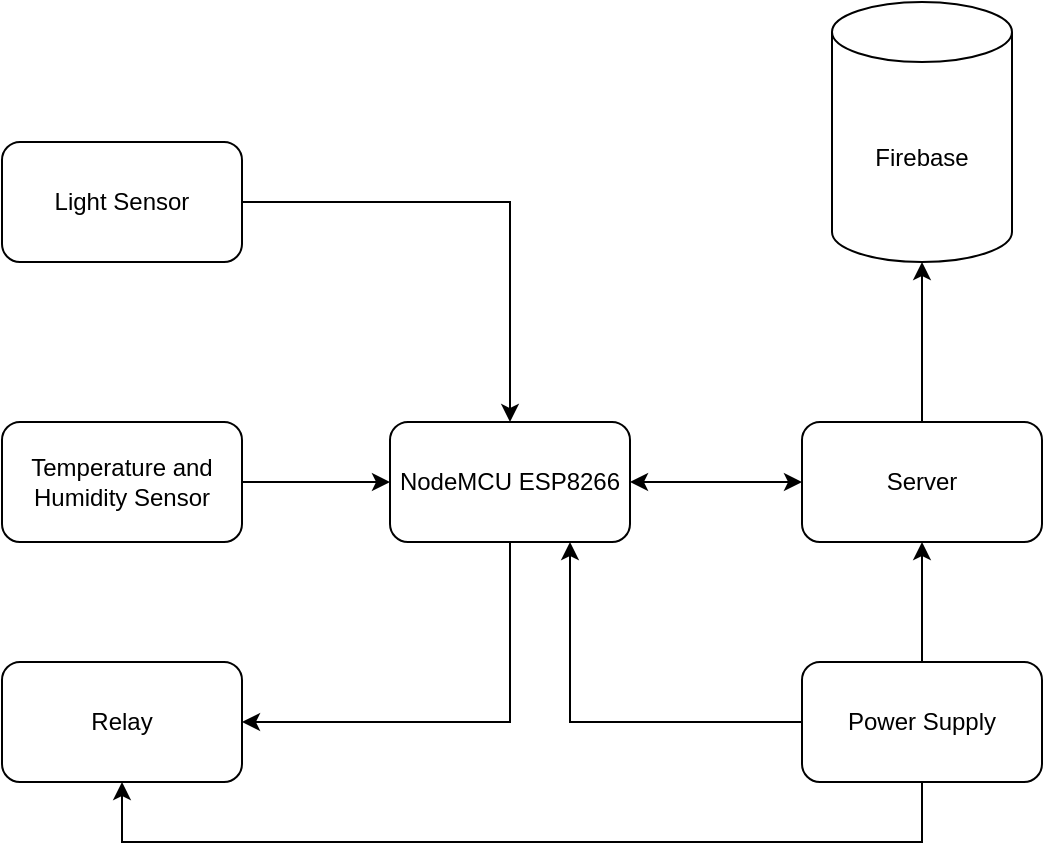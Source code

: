 <mxfile version="21.6.5" type="github">
  <diagram name="Trang-1" id="DMHt6Bj8uNAS2uQc6lcl">
    <mxGraphModel dx="1434" dy="788" grid="1" gridSize="10" guides="1" tooltips="1" connect="1" arrows="1" fold="1" page="1" pageScale="1" pageWidth="827" pageHeight="1169" math="0" shadow="0">
      <root>
        <mxCell id="0" />
        <mxCell id="1" parent="0" />
        <mxCell id="AXXRzCusAXLwxcy1-cfK-5" style="edgeStyle=orthogonalEdgeStyle;rounded=0;orthogonalLoop=1;jettySize=auto;html=1;entryX=0;entryY=0.5;entryDx=0;entryDy=0;startArrow=classic;startFill=1;exitX=1;exitY=0.5;exitDx=0;exitDy=0;" edge="1" parent="1" source="AXXRzCusAXLwxcy1-cfK-1" target="AXXRzCusAXLwxcy1-cfK-3">
          <mxGeometry relative="1" as="geometry">
            <mxPoint x="460" y="350" as="sourcePoint" />
            <mxPoint x="610" y="340" as="targetPoint" />
            <Array as="points" />
          </mxGeometry>
        </mxCell>
        <mxCell id="AXXRzCusAXLwxcy1-cfK-24" style="edgeStyle=orthogonalEdgeStyle;rounded=0;orthogonalLoop=1;jettySize=auto;html=1;entryX=1;entryY=0.5;entryDx=0;entryDy=0;" edge="1" parent="1" source="AXXRzCusAXLwxcy1-cfK-1" target="AXXRzCusAXLwxcy1-cfK-10">
          <mxGeometry relative="1" as="geometry">
            <Array as="points">
              <mxPoint x="414" y="470" />
            </Array>
          </mxGeometry>
        </mxCell>
        <mxCell id="AXXRzCusAXLwxcy1-cfK-1" value="NodeMCU ESP8266" style="rounded=1;whiteSpace=wrap;html=1;" vertex="1" parent="1">
          <mxGeometry x="354" y="320" width="120" height="60" as="geometry" />
        </mxCell>
        <mxCell id="AXXRzCusAXLwxcy1-cfK-2" value="Firebase" style="shape=cylinder3;whiteSpace=wrap;html=1;boundedLbl=1;backgroundOutline=1;size=15;" vertex="1" parent="1">
          <mxGeometry x="575" y="110" width="90" height="130" as="geometry" />
        </mxCell>
        <mxCell id="AXXRzCusAXLwxcy1-cfK-4" style="edgeStyle=orthogonalEdgeStyle;rounded=0;orthogonalLoop=1;jettySize=auto;html=1;" edge="1" parent="1" source="AXXRzCusAXLwxcy1-cfK-3" target="AXXRzCusAXLwxcy1-cfK-2">
          <mxGeometry relative="1" as="geometry" />
        </mxCell>
        <mxCell id="AXXRzCusAXLwxcy1-cfK-3" value="Server" style="rounded=1;whiteSpace=wrap;html=1;" vertex="1" parent="1">
          <mxGeometry x="560" y="320" width="120" height="60" as="geometry" />
        </mxCell>
        <mxCell id="AXXRzCusAXLwxcy1-cfK-23" style="edgeStyle=orthogonalEdgeStyle;rounded=0;orthogonalLoop=1;jettySize=auto;html=1;entryX=0.5;entryY=0;entryDx=0;entryDy=0;" edge="1" parent="1" source="AXXRzCusAXLwxcy1-cfK-8" target="AXXRzCusAXLwxcy1-cfK-1">
          <mxGeometry relative="1" as="geometry" />
        </mxCell>
        <mxCell id="AXXRzCusAXLwxcy1-cfK-8" value="Light Sensor" style="rounded=1;whiteSpace=wrap;html=1;" vertex="1" parent="1">
          <mxGeometry x="160" y="180" width="120" height="60" as="geometry" />
        </mxCell>
        <mxCell id="AXXRzCusAXLwxcy1-cfK-12" style="edgeStyle=orthogonalEdgeStyle;rounded=0;orthogonalLoop=1;jettySize=auto;html=1;entryX=0;entryY=0.5;entryDx=0;entryDy=0;" edge="1" parent="1" source="AXXRzCusAXLwxcy1-cfK-9" target="AXXRzCusAXLwxcy1-cfK-1">
          <mxGeometry relative="1" as="geometry" />
        </mxCell>
        <mxCell id="AXXRzCusAXLwxcy1-cfK-9" value="Temperature and Humidity Sensor" style="rounded=1;whiteSpace=wrap;html=1;" vertex="1" parent="1">
          <mxGeometry x="160" y="320" width="120" height="60" as="geometry" />
        </mxCell>
        <mxCell id="AXXRzCusAXLwxcy1-cfK-10" value="Relay" style="rounded=1;whiteSpace=wrap;html=1;" vertex="1" parent="1">
          <mxGeometry x="160" y="440" width="120" height="60" as="geometry" />
        </mxCell>
        <mxCell id="AXXRzCusAXLwxcy1-cfK-16" style="edgeStyle=orthogonalEdgeStyle;rounded=0;orthogonalLoop=1;jettySize=auto;html=1;entryX=0.5;entryY=1;entryDx=0;entryDy=0;" edge="1" parent="1" source="AXXRzCusAXLwxcy1-cfK-14" target="AXXRzCusAXLwxcy1-cfK-3">
          <mxGeometry relative="1" as="geometry" />
        </mxCell>
        <mxCell id="AXXRzCusAXLwxcy1-cfK-25" style="edgeStyle=orthogonalEdgeStyle;rounded=0;orthogonalLoop=1;jettySize=auto;html=1;entryX=0.75;entryY=1;entryDx=0;entryDy=0;" edge="1" parent="1" source="AXXRzCusAXLwxcy1-cfK-14" target="AXXRzCusAXLwxcy1-cfK-1">
          <mxGeometry relative="1" as="geometry" />
        </mxCell>
        <mxCell id="AXXRzCusAXLwxcy1-cfK-26" style="edgeStyle=orthogonalEdgeStyle;rounded=0;orthogonalLoop=1;jettySize=auto;html=1;entryX=0.5;entryY=1;entryDx=0;entryDy=0;" edge="1" parent="1" source="AXXRzCusAXLwxcy1-cfK-14" target="AXXRzCusAXLwxcy1-cfK-10">
          <mxGeometry relative="1" as="geometry">
            <Array as="points">
              <mxPoint x="620" y="530" />
              <mxPoint x="220" y="530" />
            </Array>
          </mxGeometry>
        </mxCell>
        <mxCell id="AXXRzCusAXLwxcy1-cfK-14" value="Power Supply" style="rounded=1;whiteSpace=wrap;html=1;" vertex="1" parent="1">
          <mxGeometry x="560" y="440" width="120" height="60" as="geometry" />
        </mxCell>
      </root>
    </mxGraphModel>
  </diagram>
</mxfile>
